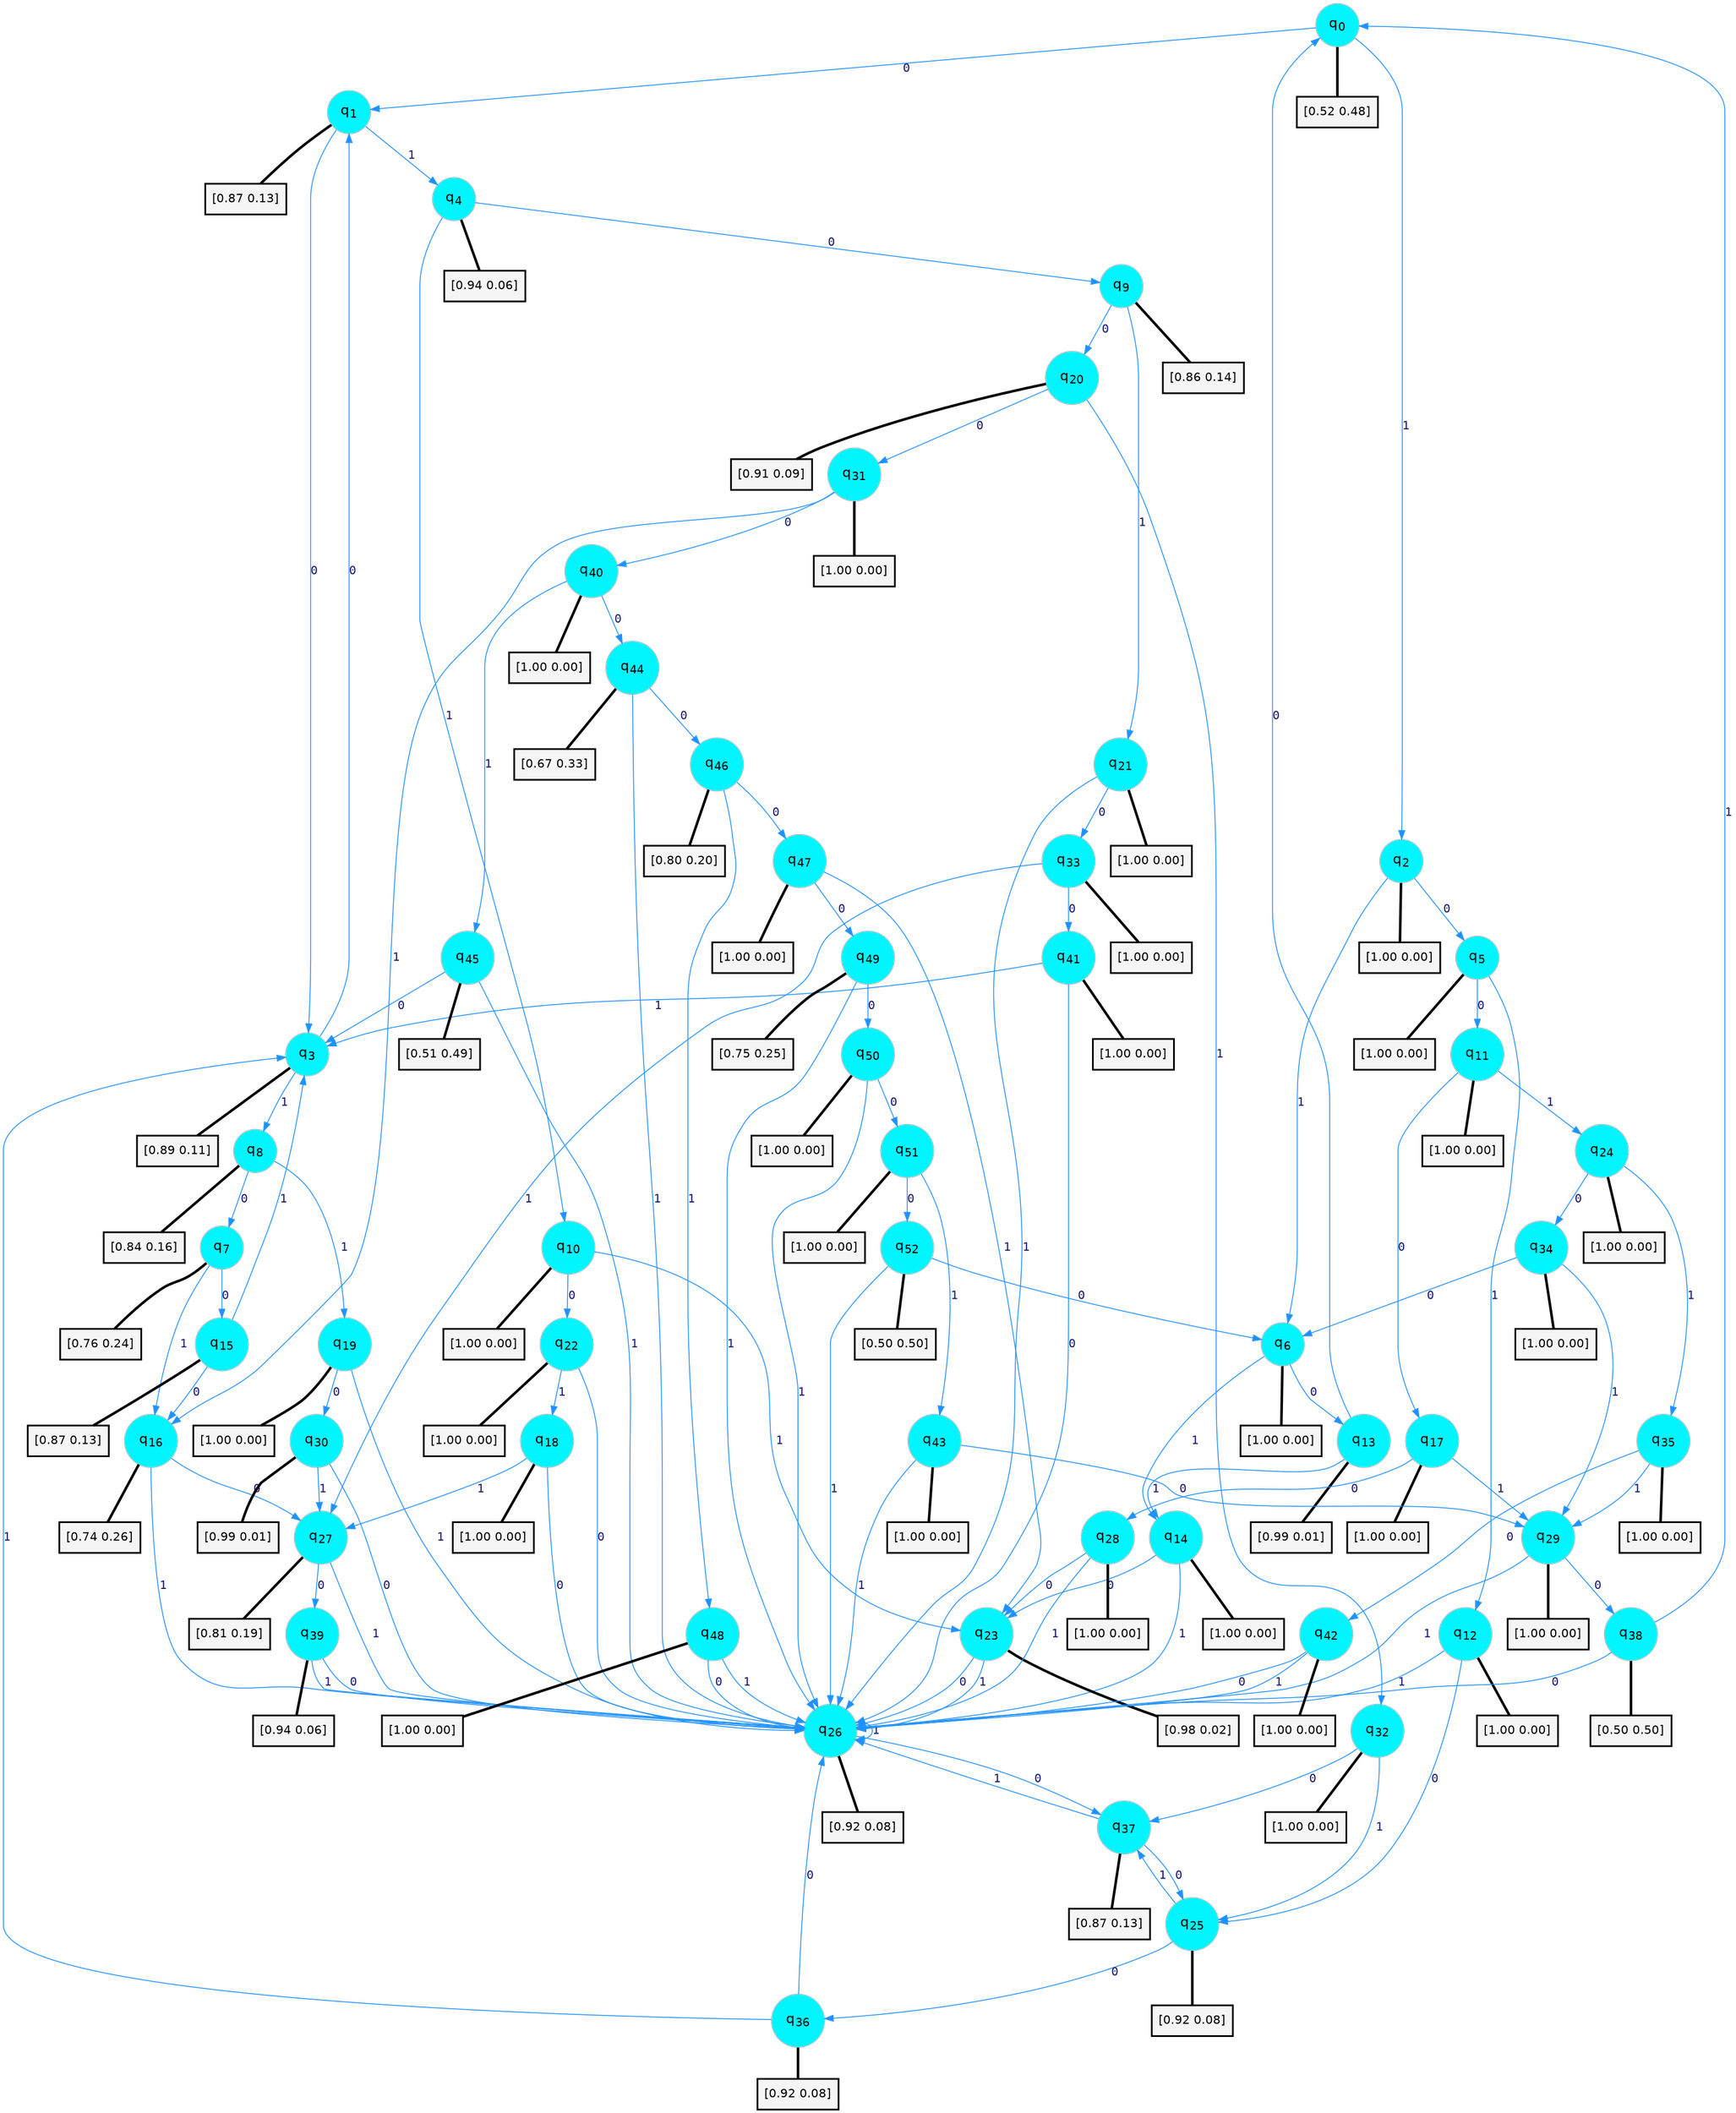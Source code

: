 digraph G {
graph [
bgcolor=transparent, dpi=300, rankdir=TD, size="40,25"];
node [
color=gray, fillcolor=turquoise1, fontcolor=black, fontname=Helvetica, fontsize=16, fontweight=bold, shape=circle, style=filled];
edge [
arrowsize=1, color=dodgerblue1, fontcolor=midnightblue, fontname=courier, fontweight=bold, penwidth=1, style=solid, weight=20];
0[label=<q<SUB>0</SUB>>];
1[label=<q<SUB>1</SUB>>];
2[label=<q<SUB>2</SUB>>];
3[label=<q<SUB>3</SUB>>];
4[label=<q<SUB>4</SUB>>];
5[label=<q<SUB>5</SUB>>];
6[label=<q<SUB>6</SUB>>];
7[label=<q<SUB>7</SUB>>];
8[label=<q<SUB>8</SUB>>];
9[label=<q<SUB>9</SUB>>];
10[label=<q<SUB>10</SUB>>];
11[label=<q<SUB>11</SUB>>];
12[label=<q<SUB>12</SUB>>];
13[label=<q<SUB>13</SUB>>];
14[label=<q<SUB>14</SUB>>];
15[label=<q<SUB>15</SUB>>];
16[label=<q<SUB>16</SUB>>];
17[label=<q<SUB>17</SUB>>];
18[label=<q<SUB>18</SUB>>];
19[label=<q<SUB>19</SUB>>];
20[label=<q<SUB>20</SUB>>];
21[label=<q<SUB>21</SUB>>];
22[label=<q<SUB>22</SUB>>];
23[label=<q<SUB>23</SUB>>];
24[label=<q<SUB>24</SUB>>];
25[label=<q<SUB>25</SUB>>];
26[label=<q<SUB>26</SUB>>];
27[label=<q<SUB>27</SUB>>];
28[label=<q<SUB>28</SUB>>];
29[label=<q<SUB>29</SUB>>];
30[label=<q<SUB>30</SUB>>];
31[label=<q<SUB>31</SUB>>];
32[label=<q<SUB>32</SUB>>];
33[label=<q<SUB>33</SUB>>];
34[label=<q<SUB>34</SUB>>];
35[label=<q<SUB>35</SUB>>];
36[label=<q<SUB>36</SUB>>];
37[label=<q<SUB>37</SUB>>];
38[label=<q<SUB>38</SUB>>];
39[label=<q<SUB>39</SUB>>];
40[label=<q<SUB>40</SUB>>];
41[label=<q<SUB>41</SUB>>];
42[label=<q<SUB>42</SUB>>];
43[label=<q<SUB>43</SUB>>];
44[label=<q<SUB>44</SUB>>];
45[label=<q<SUB>45</SUB>>];
46[label=<q<SUB>46</SUB>>];
47[label=<q<SUB>47</SUB>>];
48[label=<q<SUB>48</SUB>>];
49[label=<q<SUB>49</SUB>>];
50[label=<q<SUB>50</SUB>>];
51[label=<q<SUB>51</SUB>>];
52[label=<q<SUB>52</SUB>>];
53[label="[0.52 0.48]", shape=box,fontcolor=black, fontname=Helvetica, fontsize=14, penwidth=2, fillcolor=whitesmoke,color=black];
54[label="[0.87 0.13]", shape=box,fontcolor=black, fontname=Helvetica, fontsize=14, penwidth=2, fillcolor=whitesmoke,color=black];
55[label="[1.00 0.00]", shape=box,fontcolor=black, fontname=Helvetica, fontsize=14, penwidth=2, fillcolor=whitesmoke,color=black];
56[label="[0.89 0.11]", shape=box,fontcolor=black, fontname=Helvetica, fontsize=14, penwidth=2, fillcolor=whitesmoke,color=black];
57[label="[0.94 0.06]", shape=box,fontcolor=black, fontname=Helvetica, fontsize=14, penwidth=2, fillcolor=whitesmoke,color=black];
58[label="[1.00 0.00]", shape=box,fontcolor=black, fontname=Helvetica, fontsize=14, penwidth=2, fillcolor=whitesmoke,color=black];
59[label="[1.00 0.00]", shape=box,fontcolor=black, fontname=Helvetica, fontsize=14, penwidth=2, fillcolor=whitesmoke,color=black];
60[label="[0.76 0.24]", shape=box,fontcolor=black, fontname=Helvetica, fontsize=14, penwidth=2, fillcolor=whitesmoke,color=black];
61[label="[0.84 0.16]", shape=box,fontcolor=black, fontname=Helvetica, fontsize=14, penwidth=2, fillcolor=whitesmoke,color=black];
62[label="[0.86 0.14]", shape=box,fontcolor=black, fontname=Helvetica, fontsize=14, penwidth=2, fillcolor=whitesmoke,color=black];
63[label="[1.00 0.00]", shape=box,fontcolor=black, fontname=Helvetica, fontsize=14, penwidth=2, fillcolor=whitesmoke,color=black];
64[label="[1.00 0.00]", shape=box,fontcolor=black, fontname=Helvetica, fontsize=14, penwidth=2, fillcolor=whitesmoke,color=black];
65[label="[1.00 0.00]", shape=box,fontcolor=black, fontname=Helvetica, fontsize=14, penwidth=2, fillcolor=whitesmoke,color=black];
66[label="[0.99 0.01]", shape=box,fontcolor=black, fontname=Helvetica, fontsize=14, penwidth=2, fillcolor=whitesmoke,color=black];
67[label="[1.00 0.00]", shape=box,fontcolor=black, fontname=Helvetica, fontsize=14, penwidth=2, fillcolor=whitesmoke,color=black];
68[label="[0.87 0.13]", shape=box,fontcolor=black, fontname=Helvetica, fontsize=14, penwidth=2, fillcolor=whitesmoke,color=black];
69[label="[0.74 0.26]", shape=box,fontcolor=black, fontname=Helvetica, fontsize=14, penwidth=2, fillcolor=whitesmoke,color=black];
70[label="[1.00 0.00]", shape=box,fontcolor=black, fontname=Helvetica, fontsize=14, penwidth=2, fillcolor=whitesmoke,color=black];
71[label="[1.00 0.00]", shape=box,fontcolor=black, fontname=Helvetica, fontsize=14, penwidth=2, fillcolor=whitesmoke,color=black];
72[label="[1.00 0.00]", shape=box,fontcolor=black, fontname=Helvetica, fontsize=14, penwidth=2, fillcolor=whitesmoke,color=black];
73[label="[0.91 0.09]", shape=box,fontcolor=black, fontname=Helvetica, fontsize=14, penwidth=2, fillcolor=whitesmoke,color=black];
74[label="[1.00 0.00]", shape=box,fontcolor=black, fontname=Helvetica, fontsize=14, penwidth=2, fillcolor=whitesmoke,color=black];
75[label="[1.00 0.00]", shape=box,fontcolor=black, fontname=Helvetica, fontsize=14, penwidth=2, fillcolor=whitesmoke,color=black];
76[label="[0.98 0.02]", shape=box,fontcolor=black, fontname=Helvetica, fontsize=14, penwidth=2, fillcolor=whitesmoke,color=black];
77[label="[1.00 0.00]", shape=box,fontcolor=black, fontname=Helvetica, fontsize=14, penwidth=2, fillcolor=whitesmoke,color=black];
78[label="[0.92 0.08]", shape=box,fontcolor=black, fontname=Helvetica, fontsize=14, penwidth=2, fillcolor=whitesmoke,color=black];
79[label="[0.92 0.08]", shape=box,fontcolor=black, fontname=Helvetica, fontsize=14, penwidth=2, fillcolor=whitesmoke,color=black];
80[label="[0.81 0.19]", shape=box,fontcolor=black, fontname=Helvetica, fontsize=14, penwidth=2, fillcolor=whitesmoke,color=black];
81[label="[1.00 0.00]", shape=box,fontcolor=black, fontname=Helvetica, fontsize=14, penwidth=2, fillcolor=whitesmoke,color=black];
82[label="[1.00 0.00]", shape=box,fontcolor=black, fontname=Helvetica, fontsize=14, penwidth=2, fillcolor=whitesmoke,color=black];
83[label="[0.99 0.01]", shape=box,fontcolor=black, fontname=Helvetica, fontsize=14, penwidth=2, fillcolor=whitesmoke,color=black];
84[label="[1.00 0.00]", shape=box,fontcolor=black, fontname=Helvetica, fontsize=14, penwidth=2, fillcolor=whitesmoke,color=black];
85[label="[1.00 0.00]", shape=box,fontcolor=black, fontname=Helvetica, fontsize=14, penwidth=2, fillcolor=whitesmoke,color=black];
86[label="[1.00 0.00]", shape=box,fontcolor=black, fontname=Helvetica, fontsize=14, penwidth=2, fillcolor=whitesmoke,color=black];
87[label="[1.00 0.00]", shape=box,fontcolor=black, fontname=Helvetica, fontsize=14, penwidth=2, fillcolor=whitesmoke,color=black];
88[label="[1.00 0.00]", shape=box,fontcolor=black, fontname=Helvetica, fontsize=14, penwidth=2, fillcolor=whitesmoke,color=black];
89[label="[0.92 0.08]", shape=box,fontcolor=black, fontname=Helvetica, fontsize=14, penwidth=2, fillcolor=whitesmoke,color=black];
90[label="[0.87 0.13]", shape=box,fontcolor=black, fontname=Helvetica, fontsize=14, penwidth=2, fillcolor=whitesmoke,color=black];
91[label="[0.50 0.50]", shape=box,fontcolor=black, fontname=Helvetica, fontsize=14, penwidth=2, fillcolor=whitesmoke,color=black];
92[label="[0.94 0.06]", shape=box,fontcolor=black, fontname=Helvetica, fontsize=14, penwidth=2, fillcolor=whitesmoke,color=black];
93[label="[1.00 0.00]", shape=box,fontcolor=black, fontname=Helvetica, fontsize=14, penwidth=2, fillcolor=whitesmoke,color=black];
94[label="[1.00 0.00]", shape=box,fontcolor=black, fontname=Helvetica, fontsize=14, penwidth=2, fillcolor=whitesmoke,color=black];
95[label="[1.00 0.00]", shape=box,fontcolor=black, fontname=Helvetica, fontsize=14, penwidth=2, fillcolor=whitesmoke,color=black];
96[label="[1.00 0.00]", shape=box,fontcolor=black, fontname=Helvetica, fontsize=14, penwidth=2, fillcolor=whitesmoke,color=black];
97[label="[0.67 0.33]", shape=box,fontcolor=black, fontname=Helvetica, fontsize=14, penwidth=2, fillcolor=whitesmoke,color=black];
98[label="[0.51 0.49]", shape=box,fontcolor=black, fontname=Helvetica, fontsize=14, penwidth=2, fillcolor=whitesmoke,color=black];
99[label="[0.80 0.20]", shape=box,fontcolor=black, fontname=Helvetica, fontsize=14, penwidth=2, fillcolor=whitesmoke,color=black];
100[label="[1.00 0.00]", shape=box,fontcolor=black, fontname=Helvetica, fontsize=14, penwidth=2, fillcolor=whitesmoke,color=black];
101[label="[1.00 0.00]", shape=box,fontcolor=black, fontname=Helvetica, fontsize=14, penwidth=2, fillcolor=whitesmoke,color=black];
102[label="[0.75 0.25]", shape=box,fontcolor=black, fontname=Helvetica, fontsize=14, penwidth=2, fillcolor=whitesmoke,color=black];
103[label="[1.00 0.00]", shape=box,fontcolor=black, fontname=Helvetica, fontsize=14, penwidth=2, fillcolor=whitesmoke,color=black];
104[label="[1.00 0.00]", shape=box,fontcolor=black, fontname=Helvetica, fontsize=14, penwidth=2, fillcolor=whitesmoke,color=black];
105[label="[0.50 0.50]", shape=box,fontcolor=black, fontname=Helvetica, fontsize=14, penwidth=2, fillcolor=whitesmoke,color=black];
0->1 [label=0];
0->2 [label=1];
0->53 [arrowhead=none, penwidth=3,color=black];
1->3 [label=0];
1->4 [label=1];
1->54 [arrowhead=none, penwidth=3,color=black];
2->5 [label=0];
2->6 [label=1];
2->55 [arrowhead=none, penwidth=3,color=black];
3->1 [label=0];
3->8 [label=1];
3->56 [arrowhead=none, penwidth=3,color=black];
4->9 [label=0];
4->10 [label=1];
4->57 [arrowhead=none, penwidth=3,color=black];
5->11 [label=0];
5->12 [label=1];
5->58 [arrowhead=none, penwidth=3,color=black];
6->13 [label=0];
6->14 [label=1];
6->59 [arrowhead=none, penwidth=3,color=black];
7->15 [label=0];
7->16 [label=1];
7->60 [arrowhead=none, penwidth=3,color=black];
8->7 [label=0];
8->19 [label=1];
8->61 [arrowhead=none, penwidth=3,color=black];
9->20 [label=0];
9->21 [label=1];
9->62 [arrowhead=none, penwidth=3,color=black];
10->22 [label=0];
10->23 [label=1];
10->63 [arrowhead=none, penwidth=3,color=black];
11->17 [label=0];
11->24 [label=1];
11->64 [arrowhead=none, penwidth=3,color=black];
12->25 [label=0];
12->26 [label=1];
12->65 [arrowhead=none, penwidth=3,color=black];
13->0 [label=0];
13->14 [label=1];
13->66 [arrowhead=none, penwidth=3,color=black];
14->23 [label=0];
14->26 [label=1];
14->67 [arrowhead=none, penwidth=3,color=black];
15->16 [label=0];
15->3 [label=1];
15->68 [arrowhead=none, penwidth=3,color=black];
16->27 [label=0];
16->26 [label=1];
16->69 [arrowhead=none, penwidth=3,color=black];
17->28 [label=0];
17->29 [label=1];
17->70 [arrowhead=none, penwidth=3,color=black];
18->26 [label=0];
18->27 [label=1];
18->71 [arrowhead=none, penwidth=3,color=black];
19->30 [label=0];
19->26 [label=1];
19->72 [arrowhead=none, penwidth=3,color=black];
20->31 [label=0];
20->32 [label=1];
20->73 [arrowhead=none, penwidth=3,color=black];
21->33 [label=0];
21->26 [label=1];
21->74 [arrowhead=none, penwidth=3,color=black];
22->26 [label=0];
22->18 [label=1];
22->75 [arrowhead=none, penwidth=3,color=black];
23->26 [label=0];
23->26 [label=1];
23->76 [arrowhead=none, penwidth=3,color=black];
24->34 [label=0];
24->35 [label=1];
24->77 [arrowhead=none, penwidth=3,color=black];
25->36 [label=0];
25->37 [label=1];
25->78 [arrowhead=none, penwidth=3,color=black];
26->37 [label=0];
26->26 [label=1];
26->79 [arrowhead=none, penwidth=3,color=black];
27->39 [label=0];
27->26 [label=1];
27->80 [arrowhead=none, penwidth=3,color=black];
28->23 [label=0];
28->26 [label=1];
28->81 [arrowhead=none, penwidth=3,color=black];
29->38 [label=0];
29->26 [label=1];
29->82 [arrowhead=none, penwidth=3,color=black];
30->26 [label=0];
30->27 [label=1];
30->83 [arrowhead=none, penwidth=3,color=black];
31->40 [label=0];
31->16 [label=1];
31->84 [arrowhead=none, penwidth=3,color=black];
32->37 [label=0];
32->25 [label=1];
32->85 [arrowhead=none, penwidth=3,color=black];
33->41 [label=0];
33->27 [label=1];
33->86 [arrowhead=none, penwidth=3,color=black];
34->6 [label=0];
34->29 [label=1];
34->87 [arrowhead=none, penwidth=3,color=black];
35->42 [label=0];
35->29 [label=1];
35->88 [arrowhead=none, penwidth=3,color=black];
36->26 [label=0];
36->3 [label=1];
36->89 [arrowhead=none, penwidth=3,color=black];
37->25 [label=0];
37->26 [label=1];
37->90 [arrowhead=none, penwidth=3,color=black];
38->26 [label=0];
38->0 [label=1];
38->91 [arrowhead=none, penwidth=3,color=black];
39->26 [label=0];
39->26 [label=1];
39->92 [arrowhead=none, penwidth=3,color=black];
40->44 [label=0];
40->45 [label=1];
40->93 [arrowhead=none, penwidth=3,color=black];
41->26 [label=0];
41->3 [label=1];
41->94 [arrowhead=none, penwidth=3,color=black];
42->26 [label=0];
42->26 [label=1];
42->95 [arrowhead=none, penwidth=3,color=black];
43->29 [label=0];
43->26 [label=1];
43->96 [arrowhead=none, penwidth=3,color=black];
44->46 [label=0];
44->26 [label=1];
44->97 [arrowhead=none, penwidth=3,color=black];
45->3 [label=0];
45->26 [label=1];
45->98 [arrowhead=none, penwidth=3,color=black];
46->47 [label=0];
46->48 [label=1];
46->99 [arrowhead=none, penwidth=3,color=black];
47->49 [label=0];
47->23 [label=1];
47->100 [arrowhead=none, penwidth=3,color=black];
48->26 [label=0];
48->26 [label=1];
48->101 [arrowhead=none, penwidth=3,color=black];
49->50 [label=0];
49->26 [label=1];
49->102 [arrowhead=none, penwidth=3,color=black];
50->51 [label=0];
50->26 [label=1];
50->103 [arrowhead=none, penwidth=3,color=black];
51->52 [label=0];
51->43 [label=1];
51->104 [arrowhead=none, penwidth=3,color=black];
52->6 [label=0];
52->26 [label=1];
52->105 [arrowhead=none, penwidth=3,color=black];
}
